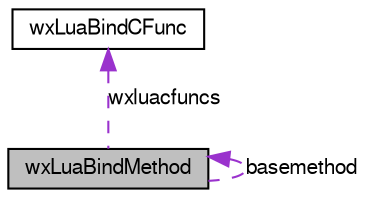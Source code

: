 digraph G
{
  edge [fontname="FreeSans",fontsize="10",labelfontname="FreeSans",labelfontsize="10"];
  node [fontname="FreeSans",fontsize="10",shape=record];
  Node1 [label="wxLuaBindMethod",height=0.2,width=0.4,color="black", fillcolor="grey75", style="filled" fontcolor="black"];
  Node2 -> Node1 [dir=back,color="darkorchid3",fontsize="10",style="dashed",label="wxluacfuncs",fontname="FreeSans"];
  Node2 [label="wxLuaBindCFunc",height=0.2,width=0.4,color="black", fillcolor="white", style="filled",URL="$structwxLuaBindCFunc.html"];
  Node1 -> Node1 [dir=back,color="darkorchid3",fontsize="10",style="dashed",label="basemethod",fontname="FreeSans"];
}
